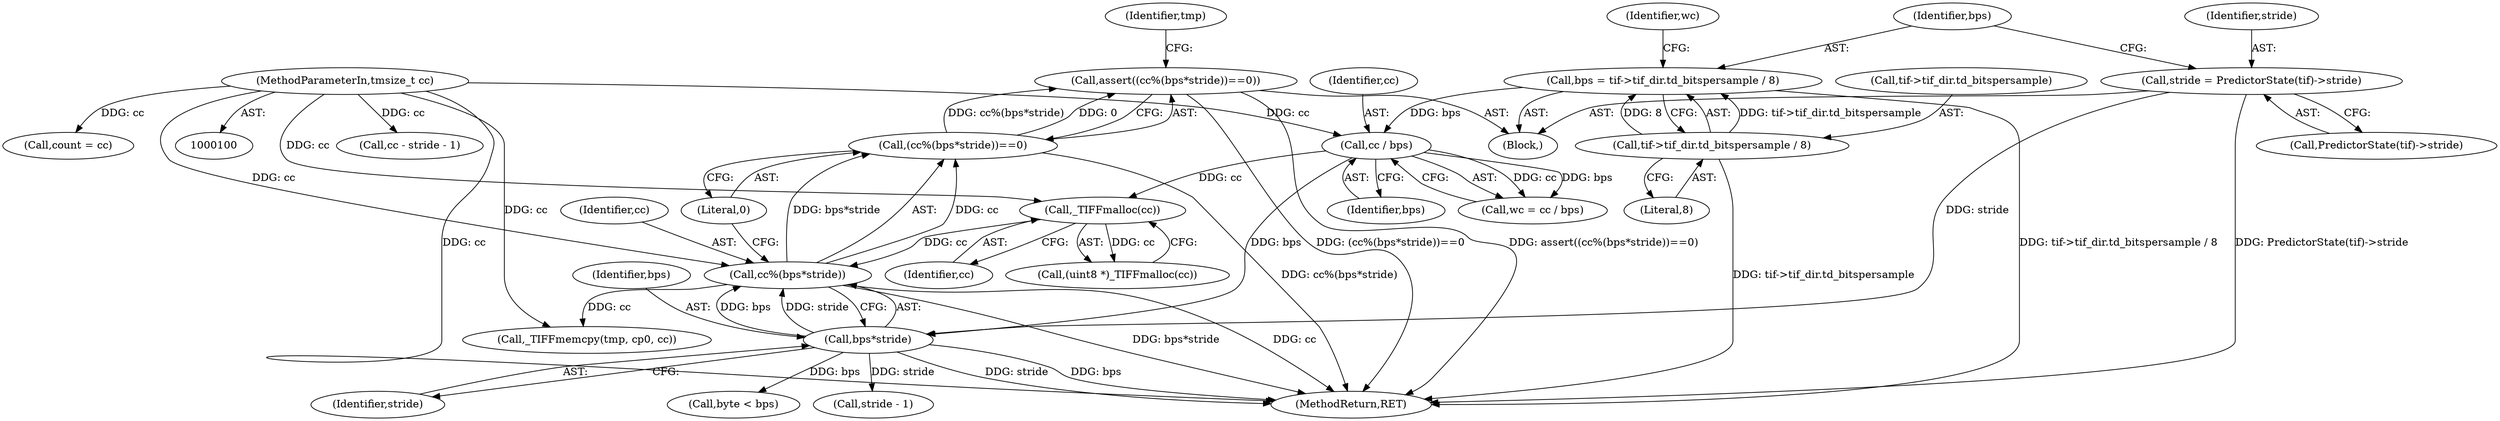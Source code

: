 digraph "1_libtiff_3ca657a8793dd011bf869695d72ad31c779c3cc1_4@API" {
"1000142" [label="(Call,assert((cc%(bps*stride))==0))"];
"1000143" [label="(Call,(cc%(bps*stride))==0)"];
"1000144" [label="(Call,cc%(bps*stride))"];
"1000140" [label="(Call,_TIFFmalloc(cc))"];
"1000125" [label="(Call,cc / bps)"];
"1000103" [label="(MethodParameterIn,tmsize_t cc)"];
"1000113" [label="(Call,bps = tif->tif_dir.td_bitspersample / 8)"];
"1000115" [label="(Call,tif->tif_dir.td_bitspersample / 8)"];
"1000146" [label="(Call,bps*stride)"];
"1000106" [label="(Call,stride = PredictorState(tif)->stride)"];
"1000123" [label="(Call,wc = cc / bps)"];
"1000113" [label="(Call,bps = tif->tif_dir.td_bitspersample / 8)"];
"1000146" [label="(Call,bps*stride)"];
"1000203" [label="(Call,cc - stride - 1)"];
"1000145" [label="(Identifier,cc)"];
"1000142" [label="(Call,assert((cc%(bps*stride))==0))"];
"1000140" [label="(Call,_TIFFmalloc(cc))"];
"1000209" [label="(Call,count = cc)"];
"1000115" [label="(Call,tif->tif_dir.td_bitspersample / 8)"];
"1000235" [label="(MethodReturn,RET)"];
"1000144" [label="(Call,cc%(bps*stride))"];
"1000124" [label="(Identifier,wc)"];
"1000143" [label="(Call,(cc%(bps*stride))==0)"];
"1000152" [label="(Identifier,tmp)"];
"1000114" [label="(Identifier,bps)"];
"1000126" [label="(Identifier,cc)"];
"1000147" [label="(Identifier,bps)"];
"1000116" [label="(Call,tif->tif_dir.td_bitspersample)"];
"1000127" [label="(Identifier,bps)"];
"1000148" [label="(Identifier,stride)"];
"1000125" [label="(Call,cc / bps)"];
"1000138" [label="(Call,(uint8 *)_TIFFmalloc(cc))"];
"1000108" [label="(Call,PredictorState(tif)->stride)"];
"1000106" [label="(Call,stride = PredictorState(tif)->stride)"];
"1000173" [label="(Call,byte < bps)"];
"1000149" [label="(Literal,0)"];
"1000205" [label="(Call,stride - 1)"];
"1000141" [label="(Identifier,cc)"];
"1000107" [label="(Identifier,stride)"];
"1000104" [label="(Block,)"];
"1000154" [label="(Call,_TIFFmemcpy(tmp, cp0, cc))"];
"1000121" [label="(Literal,8)"];
"1000103" [label="(MethodParameterIn,tmsize_t cc)"];
"1000142" -> "1000104"  [label="AST: "];
"1000142" -> "1000143"  [label="CFG: "];
"1000143" -> "1000142"  [label="AST: "];
"1000152" -> "1000142"  [label="CFG: "];
"1000142" -> "1000235"  [label="DDG: assert((cc%(bps*stride))==0)"];
"1000142" -> "1000235"  [label="DDG: (cc%(bps*stride))==0"];
"1000143" -> "1000142"  [label="DDG: cc%(bps*stride)"];
"1000143" -> "1000142"  [label="DDG: 0"];
"1000143" -> "1000149"  [label="CFG: "];
"1000144" -> "1000143"  [label="AST: "];
"1000149" -> "1000143"  [label="AST: "];
"1000143" -> "1000235"  [label="DDG: cc%(bps*stride)"];
"1000144" -> "1000143"  [label="DDG: cc"];
"1000144" -> "1000143"  [label="DDG: bps*stride"];
"1000144" -> "1000146"  [label="CFG: "];
"1000145" -> "1000144"  [label="AST: "];
"1000146" -> "1000144"  [label="AST: "];
"1000149" -> "1000144"  [label="CFG: "];
"1000144" -> "1000235"  [label="DDG: cc"];
"1000144" -> "1000235"  [label="DDG: bps*stride"];
"1000140" -> "1000144"  [label="DDG: cc"];
"1000103" -> "1000144"  [label="DDG: cc"];
"1000146" -> "1000144"  [label="DDG: bps"];
"1000146" -> "1000144"  [label="DDG: stride"];
"1000144" -> "1000154"  [label="DDG: cc"];
"1000140" -> "1000138"  [label="AST: "];
"1000140" -> "1000141"  [label="CFG: "];
"1000141" -> "1000140"  [label="AST: "];
"1000138" -> "1000140"  [label="CFG: "];
"1000140" -> "1000138"  [label="DDG: cc"];
"1000125" -> "1000140"  [label="DDG: cc"];
"1000103" -> "1000140"  [label="DDG: cc"];
"1000125" -> "1000123"  [label="AST: "];
"1000125" -> "1000127"  [label="CFG: "];
"1000126" -> "1000125"  [label="AST: "];
"1000127" -> "1000125"  [label="AST: "];
"1000123" -> "1000125"  [label="CFG: "];
"1000125" -> "1000123"  [label="DDG: cc"];
"1000125" -> "1000123"  [label="DDG: bps"];
"1000103" -> "1000125"  [label="DDG: cc"];
"1000113" -> "1000125"  [label="DDG: bps"];
"1000125" -> "1000146"  [label="DDG: bps"];
"1000103" -> "1000100"  [label="AST: "];
"1000103" -> "1000235"  [label="DDG: cc"];
"1000103" -> "1000154"  [label="DDG: cc"];
"1000103" -> "1000203"  [label="DDG: cc"];
"1000103" -> "1000209"  [label="DDG: cc"];
"1000113" -> "1000104"  [label="AST: "];
"1000113" -> "1000115"  [label="CFG: "];
"1000114" -> "1000113"  [label="AST: "];
"1000115" -> "1000113"  [label="AST: "];
"1000124" -> "1000113"  [label="CFG: "];
"1000113" -> "1000235"  [label="DDG: tif->tif_dir.td_bitspersample / 8"];
"1000115" -> "1000113"  [label="DDG: tif->tif_dir.td_bitspersample"];
"1000115" -> "1000113"  [label="DDG: 8"];
"1000115" -> "1000121"  [label="CFG: "];
"1000116" -> "1000115"  [label="AST: "];
"1000121" -> "1000115"  [label="AST: "];
"1000115" -> "1000235"  [label="DDG: tif->tif_dir.td_bitspersample"];
"1000146" -> "1000148"  [label="CFG: "];
"1000147" -> "1000146"  [label="AST: "];
"1000148" -> "1000146"  [label="AST: "];
"1000146" -> "1000235"  [label="DDG: stride"];
"1000146" -> "1000235"  [label="DDG: bps"];
"1000106" -> "1000146"  [label="DDG: stride"];
"1000146" -> "1000173"  [label="DDG: bps"];
"1000146" -> "1000205"  [label="DDG: stride"];
"1000106" -> "1000104"  [label="AST: "];
"1000106" -> "1000108"  [label="CFG: "];
"1000107" -> "1000106"  [label="AST: "];
"1000108" -> "1000106"  [label="AST: "];
"1000114" -> "1000106"  [label="CFG: "];
"1000106" -> "1000235"  [label="DDG: PredictorState(tif)->stride"];
}
